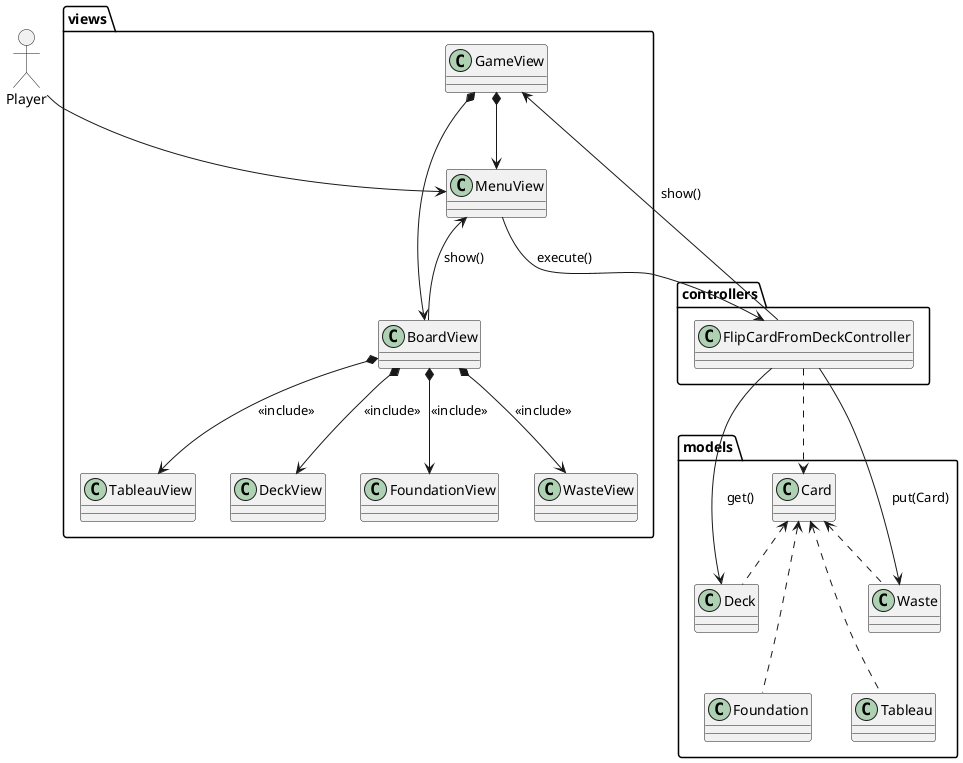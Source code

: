 @startuml UCAnalysis_FlipDeck
mix_actor Player

package views {
  class GameView
  class MenuView
  class BoardView
  class FoundationView
  class WasteView
  class TableauView
  class DeckView

  GameView *--> BoardView
  GameView *--> MenuView
  BoardView *--> DeckView : <<include>>
  BoardView *--> WasteView : <<include>>
  BoardView *--> FoundationView : <<include>>
  BoardView *--> TableauView : <<include>>
}

package controllers <<Folder>> {
  class FlipCardFromDeckController
}

package models <<Folder>> {
  class Deck
  class Waste
  class Foundation
  class Tableau
  class Card
  Deck -down[hidden]-> Foundation
  Waste -down[hidden]-> Tableau
  Card <.. Deck
  Card <.. Waste
  Card <.. Foundation
  Card <.. Tableau
}

Player -down-> MenuView
MenuView -down[hidden]-> BoardView
MenuView --> FlipCardFromDeckController : execute()
FlipCardFromDeckController --> GameView : show()

FlipCardFromDeckController --> Deck : get()
FlipCardFromDeckController --> Waste : put(Card)

FlipCardFromDeckController ..> Card

BoardView --> MenuView : show()

@enduml